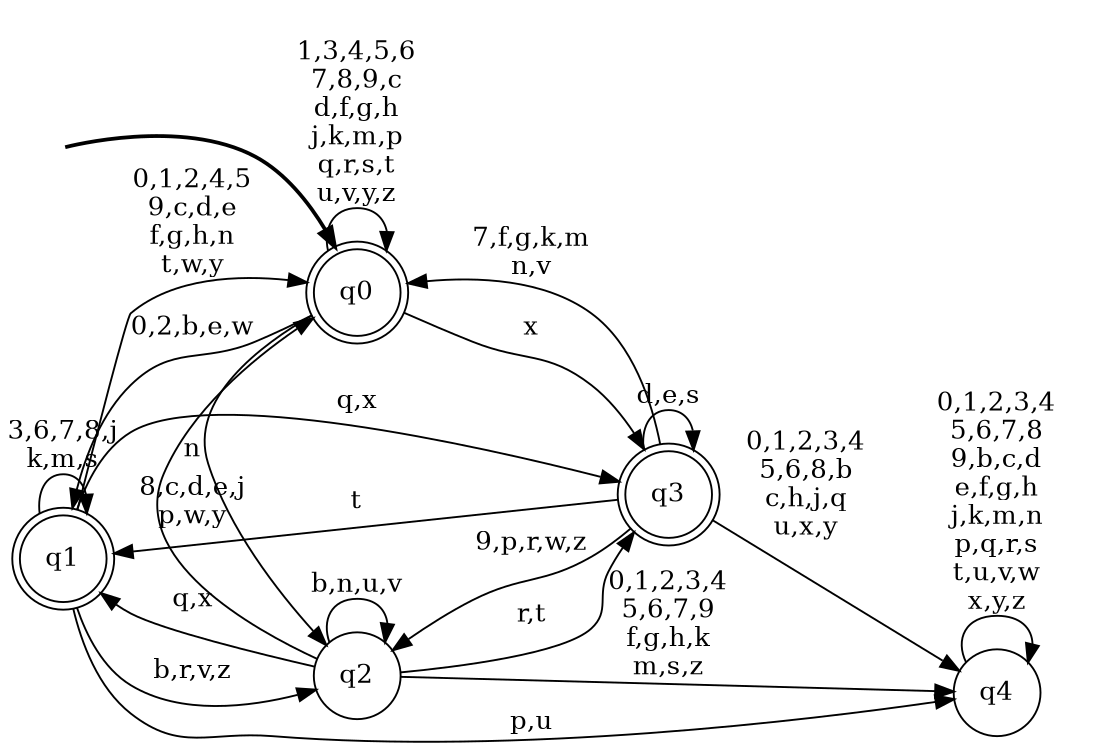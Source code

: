 digraph BlueStar {
__start0 [style = invis, shape = none, label = "", width = 0, height = 0];

rankdir=LR;
size="8,5";

s0 [style="rounded,filled", color="black", fillcolor="white" shape="doublecircle", label="q0"];
s1 [style="rounded,filled", color="black", fillcolor="white" shape="doublecircle", label="q1"];
s2 [style="filled", color="black", fillcolor="white" shape="circle", label="q2"];
s3 [style="rounded,filled", color="black", fillcolor="white" shape="doublecircle", label="q3"];
s4 [style="filled", color="black", fillcolor="white" shape="circle", label="q4"];
subgraph cluster_main { 
	graph [pad=".75", ranksep="0.15", nodesep="0.15"];
	 style=invis; 
	__start0 -> s0 [penwidth=2];
}
s0 -> s0 [label="1,3,4,5,6\n7,8,9,c\nd,f,g,h\nj,k,m,p\nq,r,s,t\nu,v,y,z"];
s0 -> s1 [label="0,2,b,e,w"];
s0 -> s2 [label="n"];
s0 -> s3 [label="x"];
s1 -> s0 [label="0,1,2,4,5\n9,c,d,e\nf,g,h,n\nt,w,y"];
s1 -> s1 [label="3,6,7,8,j\nk,m,s"];
s1 -> s2 [label="b,r,v,z"];
s1 -> s3 [label="q,x"];
s1 -> s4 [label="p,u"];
s2 -> s0 [label="8,c,d,e,j\np,w,y"];
s2 -> s1 [label="q,x"];
s2 -> s2 [label="b,n,u,v"];
s2 -> s3 [label="r,t"];
s2 -> s4 [label="0,1,2,3,4\n5,6,7,9\nf,g,h,k\nm,s,z"];
s3 -> s0 [label="7,f,g,k,m\nn,v"];
s3 -> s1 [label="t"];
s3 -> s2 [label="9,p,r,w,z"];
s3 -> s3 [label="d,e,s"];
s3 -> s4 [label="0,1,2,3,4\n5,6,8,b\nc,h,j,q\nu,x,y"];
s4 -> s4 [label="0,1,2,3,4\n5,6,7,8\n9,b,c,d\ne,f,g,h\nj,k,m,n\np,q,r,s\nt,u,v,w\nx,y,z"];

}